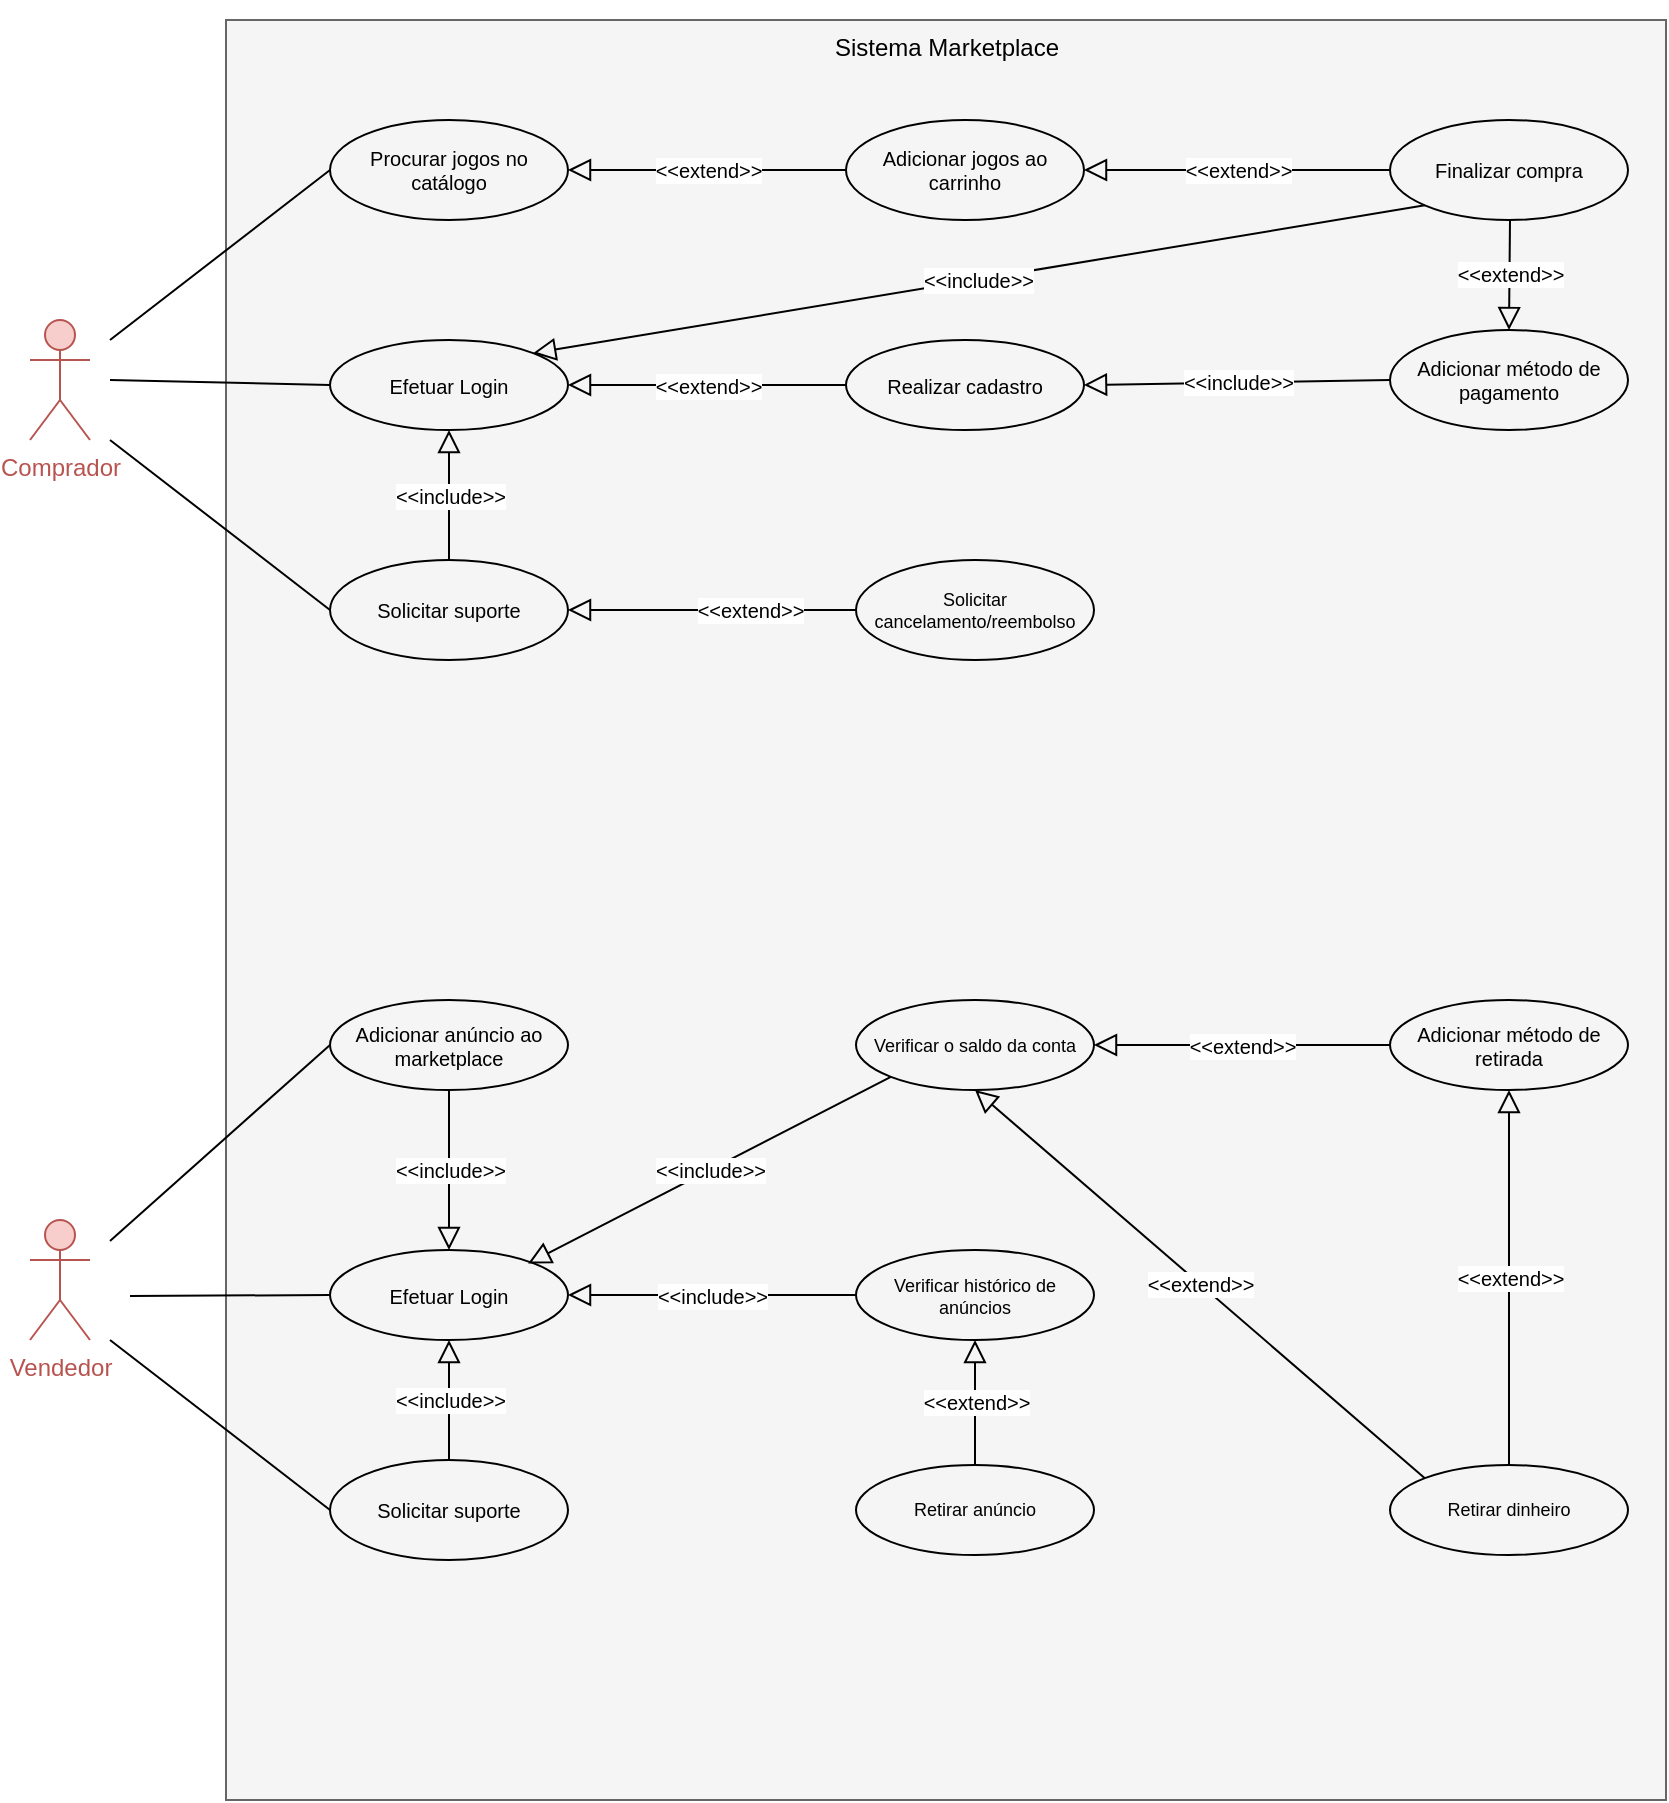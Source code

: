 <mxfile version="14.4.8" type="github">
  <diagram id="w3-QReaRDk8Zfa-0KLuc" name="Page-1">
    <mxGraphModel dx="981" dy="526" grid="1" gridSize="10" guides="1" tooltips="1" connect="1" arrows="1" fold="1" page="1" pageScale="1" pageWidth="827" pageHeight="1169" math="0" shadow="0">
      <root>
        <mxCell id="0" />
        <mxCell id="1" parent="0" />
        <mxCell id="aD-EjDodzpd9pSaTOs2d-1" value="" style="html=1;fillColor=#f5f5f5;strokeColor=#666666;fontColor=#333333;align=center;" vertex="1" parent="1">
          <mxGeometry x="168" y="40" width="720" height="890" as="geometry" />
        </mxCell>
        <mxCell id="aD-EjDodzpd9pSaTOs2d-2" value="&lt;font color=&quot;#b85450&quot;&gt;Comprador&lt;/font&gt;" style="shape=umlActor;verticalLabelPosition=bottom;verticalAlign=top;html=1;strokeColor=#b85450;fillColor=#f8cecc;" vertex="1" parent="1">
          <mxGeometry x="70" y="190" width="30" height="60" as="geometry" />
        </mxCell>
        <mxCell id="aD-EjDodzpd9pSaTOs2d-3" value="&lt;font style=&quot;font-size: 12px ; font-weight: normal&quot;&gt;Sistema Marketplace&lt;/font&gt;" style="text;strokeColor=none;fillColor=none;html=1;fontSize=24;fontStyle=1;verticalAlign=middle;align=center;" vertex="1" parent="1">
          <mxGeometry x="478" y="30" width="100" height="40" as="geometry" />
        </mxCell>
        <mxCell id="aD-EjDodzpd9pSaTOs2d-6" value="&lt;font style=&quot;font-size: 10px;&quot;&gt;Procurar jogos no catálogo&lt;/font&gt;" style="ellipse;whiteSpace=wrap;html=1;fillColor=none;fontSize=10;spacing=2;" vertex="1" parent="1">
          <mxGeometry x="220" y="90" width="119" height="50" as="geometry" />
        </mxCell>
        <mxCell id="aD-EjDodzpd9pSaTOs2d-7" value="" style="endArrow=none;html=1;entryX=0;entryY=0.5;entryDx=0;entryDy=0;" edge="1" parent="1" target="aD-EjDodzpd9pSaTOs2d-6">
          <mxGeometry width="50" height="50" relative="1" as="geometry">
            <mxPoint x="110" y="200" as="sourcePoint" />
            <mxPoint x="470" y="230" as="targetPoint" />
          </mxGeometry>
        </mxCell>
        <mxCell id="aD-EjDodzpd9pSaTOs2d-8" value="&lt;font style=&quot;font-size: 10px;&quot;&gt;Efetuar Login&lt;/font&gt;" style="ellipse;whiteSpace=wrap;html=1;fillColor=none;fontSize=10;spacing=2;" vertex="1" parent="1">
          <mxGeometry x="220" y="200" width="119" height="45" as="geometry" />
        </mxCell>
        <mxCell id="aD-EjDodzpd9pSaTOs2d-10" value="" style="endArrow=none;html=1;entryX=0;entryY=0.5;entryDx=0;entryDy=0;" edge="1" parent="1" target="aD-EjDodzpd9pSaTOs2d-8">
          <mxGeometry width="50" height="50" relative="1" as="geometry">
            <mxPoint x="110" y="220" as="sourcePoint" />
            <mxPoint x="200" y="210" as="targetPoint" />
          </mxGeometry>
        </mxCell>
        <mxCell id="aD-EjDodzpd9pSaTOs2d-12" value="Solicitar suporte" style="ellipse;whiteSpace=wrap;html=1;fillColor=none;fontSize=10;spacing=2;" vertex="1" parent="1">
          <mxGeometry x="220" y="310" width="119" height="50" as="geometry" />
        </mxCell>
        <mxCell id="aD-EjDodzpd9pSaTOs2d-13" value="" style="endArrow=none;html=1;entryX=0;entryY=0.5;entryDx=0;entryDy=0;" edge="1" parent="1" target="aD-EjDodzpd9pSaTOs2d-12">
          <mxGeometry width="50" height="50" relative="1" as="geometry">
            <mxPoint x="110" y="250" as="sourcePoint" />
            <mxPoint x="230" y="230" as="targetPoint" />
          </mxGeometry>
        </mxCell>
        <mxCell id="aD-EjDodzpd9pSaTOs2d-14" value="&lt;font style=&quot;font-size: 10px;&quot;&gt;Realizar cadastro&lt;/font&gt;" style="ellipse;whiteSpace=wrap;html=1;fillColor=none;fontSize=10;spacing=2;" vertex="1" parent="1">
          <mxGeometry x="478" y="200" width="119" height="45" as="geometry" />
        </mxCell>
        <mxCell id="aD-EjDodzpd9pSaTOs2d-16" value="&lt;font style=&quot;font-size: 10px&quot;&gt;&amp;lt;&amp;lt;extend&amp;gt;&amp;gt;&lt;/font&gt;" style="endArrow=block;endSize=9;endFill=0;html=1;exitX=0;exitY=0.5;exitDx=0;exitDy=0;entryX=1;entryY=0.5;entryDx=0;entryDy=0;" edge="1" parent="1" source="aD-EjDodzpd9pSaTOs2d-14" target="aD-EjDodzpd9pSaTOs2d-8">
          <mxGeometry width="160" relative="1" as="geometry">
            <mxPoint x="380" y="330" as="sourcePoint" />
            <mxPoint x="540" y="330" as="targetPoint" />
          </mxGeometry>
        </mxCell>
        <mxCell id="aD-EjDodzpd9pSaTOs2d-20" value="&lt;font style=&quot;font-size: 10px;&quot;&gt;Adicionar jogos ao carrinho&lt;/font&gt;" style="ellipse;whiteSpace=wrap;html=1;fillColor=none;fontSize=10;spacing=2;" vertex="1" parent="1">
          <mxGeometry x="478" y="90" width="119" height="50" as="geometry" />
        </mxCell>
        <mxCell id="aD-EjDodzpd9pSaTOs2d-21" value="&lt;font style=&quot;font-size: 10px;&quot;&gt;Finalizar compra&lt;/font&gt;" style="ellipse;whiteSpace=wrap;html=1;fillColor=none;fontSize=10;spacing=2;" vertex="1" parent="1">
          <mxGeometry x="750" y="90" width="119" height="50" as="geometry" />
        </mxCell>
        <mxCell id="aD-EjDodzpd9pSaTOs2d-22" value="&lt;font style=&quot;font-size: 10px&quot;&gt;&amp;lt;&amp;lt;extend&amp;gt;&amp;gt;&lt;/font&gt;" style="endArrow=block;endSize=9;endFill=0;html=1;exitX=0;exitY=0.5;exitDx=0;exitDy=0;entryX=1;entryY=0.5;entryDx=0;entryDy=0;" edge="1" parent="1" source="aD-EjDodzpd9pSaTOs2d-20" target="aD-EjDodzpd9pSaTOs2d-6">
          <mxGeometry width="160" relative="1" as="geometry">
            <mxPoint x="440.0" y="232.5" as="sourcePoint" />
            <mxPoint x="330" y="232.5" as="targetPoint" />
          </mxGeometry>
        </mxCell>
        <mxCell id="aD-EjDodzpd9pSaTOs2d-23" value="&lt;font style=&quot;font-size: 10px&quot;&gt;&amp;lt;&amp;lt;extend&amp;gt;&amp;gt;&lt;/font&gt;" style="endArrow=block;endSize=9;endFill=0;html=1;exitX=0;exitY=0.5;exitDx=0;exitDy=0;entryX=1;entryY=0.5;entryDx=0;entryDy=0;" edge="1" parent="1" source="aD-EjDodzpd9pSaTOs2d-21" target="aD-EjDodzpd9pSaTOs2d-20">
          <mxGeometry width="160" relative="1" as="geometry">
            <mxPoint x="530.0" y="114.71" as="sourcePoint" />
            <mxPoint x="640.0" y="114.71" as="targetPoint" />
          </mxGeometry>
        </mxCell>
        <mxCell id="aD-EjDodzpd9pSaTOs2d-25" value="&lt;font style=&quot;font-size: 10px&quot;&gt;&amp;lt;&amp;lt;include&amp;gt;&amp;gt;&lt;/font&gt;" style="endArrow=block;endSize=9;endFill=0;html=1;exitX=0;exitY=1;exitDx=0;exitDy=0;entryX=1;entryY=0;entryDx=0;entryDy=0;" edge="1" parent="1" source="aD-EjDodzpd9pSaTOs2d-21" target="aD-EjDodzpd9pSaTOs2d-8">
          <mxGeometry width="160" relative="1" as="geometry">
            <mxPoint x="440.0" y="232.5" as="sourcePoint" />
            <mxPoint x="330" y="232.5" as="targetPoint" />
          </mxGeometry>
        </mxCell>
        <mxCell id="aD-EjDodzpd9pSaTOs2d-26" value="&lt;font style=&quot;font-size: 10px&quot;&gt;&amp;lt;&amp;lt;include&amp;gt;&amp;gt;&lt;/font&gt;" style="endArrow=block;endSize=9;endFill=0;html=1;exitX=0.5;exitY=0;exitDx=0;exitDy=0;entryX=0.5;entryY=1;entryDx=0;entryDy=0;" edge="1" parent="1" source="aD-EjDodzpd9pSaTOs2d-12" target="aD-EjDodzpd9pSaTOs2d-8">
          <mxGeometry width="160" relative="1" as="geometry">
            <mxPoint x="700" y="150" as="sourcePoint" />
            <mxPoint x="280" y="210" as="targetPoint" />
          </mxGeometry>
        </mxCell>
        <mxCell id="aD-EjDodzpd9pSaTOs2d-27" value="&lt;font style=&quot;font-size: 9px;&quot;&gt;Solicitar cancelamento/reembolso&lt;/font&gt;" style="ellipse;whiteSpace=wrap;html=1;fillColor=none;fontSize=9;spacing=2;" vertex="1" parent="1">
          <mxGeometry x="483" y="310" width="119" height="50" as="geometry" />
        </mxCell>
        <mxCell id="aD-EjDodzpd9pSaTOs2d-28" value="&lt;font style=&quot;font-size: 10px&quot;&gt;&amp;lt;&amp;lt;extend&amp;gt;&amp;gt;&lt;/font&gt;" style="endArrow=block;endSize=9;endFill=0;html=1;exitX=0;exitY=0.5;exitDx=0;exitDy=0;entryX=1;entryY=0.5;entryDx=0;entryDy=0;" edge="1" parent="1" source="aD-EjDodzpd9pSaTOs2d-27" target="aD-EjDodzpd9pSaTOs2d-12">
          <mxGeometry x="-0.264" width="160" relative="1" as="geometry">
            <mxPoint x="488" y="232.5" as="sourcePoint" />
            <mxPoint x="349" y="232.5" as="targetPoint" />
            <mxPoint as="offset" />
          </mxGeometry>
        </mxCell>
        <mxCell id="aD-EjDodzpd9pSaTOs2d-29" value="Adicionar método de pagamento" style="ellipse;whiteSpace=wrap;html=1;fillColor=none;fontSize=10;spacing=2;" vertex="1" parent="1">
          <mxGeometry x="750" y="195" width="119" height="50" as="geometry" />
        </mxCell>
        <mxCell id="aD-EjDodzpd9pSaTOs2d-31" value="&lt;font style=&quot;font-size: 10px&quot;&gt;&amp;lt;&amp;lt;include&amp;gt;&amp;gt;&lt;/font&gt;" style="endArrow=block;endSize=9;endFill=0;html=1;exitX=0;exitY=0.5;exitDx=0;exitDy=0;entryX=1;entryY=0.5;entryDx=0;entryDy=0;" edge="1" parent="1" source="aD-EjDodzpd9pSaTOs2d-29" target="aD-EjDodzpd9pSaTOs2d-14">
          <mxGeometry width="160" relative="1" as="geometry">
            <mxPoint x="542.16" y="430.0" as="sourcePoint" />
            <mxPoint x="542.16" y="365" as="targetPoint" />
          </mxGeometry>
        </mxCell>
        <mxCell id="aD-EjDodzpd9pSaTOs2d-32" value="&lt;font style=&quot;font-size: 10px&quot;&gt;&amp;lt;&amp;lt;extend&amp;gt;&amp;gt;&lt;/font&gt;" style="endArrow=block;endSize=9;endFill=0;html=1;entryX=0.5;entryY=0;entryDx=0;entryDy=0;" edge="1" parent="1" target="aD-EjDodzpd9pSaTOs2d-29">
          <mxGeometry width="160" relative="1" as="geometry">
            <mxPoint x="810" y="140" as="sourcePoint" />
            <mxPoint x="607.0" y="125" as="targetPoint" />
          </mxGeometry>
        </mxCell>
        <mxCell id="aD-EjDodzpd9pSaTOs2d-33" value="&lt;font&gt;Vendedor&lt;/font&gt;" style="shape=umlActor;verticalLabelPosition=bottom;verticalAlign=top;html=1;fillColor=#f8cecc;strokeColor=#b85450;fontColor=#B85450;" vertex="1" parent="1">
          <mxGeometry x="70" y="640" width="30" height="60" as="geometry" />
        </mxCell>
        <mxCell id="aD-EjDodzpd9pSaTOs2d-36" value="&lt;font style=&quot;font-size: 10px;&quot;&gt;Efetuar Login&lt;/font&gt;" style="ellipse;whiteSpace=wrap;html=1;fillColor=none;fontSize=10;spacing=2;" vertex="1" parent="1">
          <mxGeometry x="220" y="655" width="119" height="45" as="geometry" />
        </mxCell>
        <mxCell id="aD-EjDodzpd9pSaTOs2d-37" value="Solicitar suporte" style="ellipse;whiteSpace=wrap;html=1;fillColor=none;fontSize=10;spacing=2;" vertex="1" parent="1">
          <mxGeometry x="220" y="760" width="119" height="50" as="geometry" />
        </mxCell>
        <mxCell id="aD-EjDodzpd9pSaTOs2d-38" value="&lt;font style=&quot;font-size: 10px&quot;&gt;&amp;lt;&amp;lt;include&amp;gt;&amp;gt;&lt;/font&gt;" style="endArrow=block;endSize=9;endFill=0;html=1;exitX=0.5;exitY=0;exitDx=0;exitDy=0;entryX=0.5;entryY=1;entryDx=0;entryDy=0;" edge="1" parent="1" source="aD-EjDodzpd9pSaTOs2d-37" target="aD-EjDodzpd9pSaTOs2d-36">
          <mxGeometry width="160" relative="1" as="geometry">
            <mxPoint x="700" y="600" as="sourcePoint" />
            <mxPoint x="280" y="695" as="targetPoint" />
          </mxGeometry>
        </mxCell>
        <mxCell id="aD-EjDodzpd9pSaTOs2d-39" value="" style="endArrow=none;html=1;entryX=0;entryY=0.5;entryDx=0;entryDy=0;" edge="1" parent="1">
          <mxGeometry width="50" height="50" relative="1" as="geometry">
            <mxPoint x="110" y="700" as="sourcePoint" />
            <mxPoint x="220" y="785" as="targetPoint" />
          </mxGeometry>
        </mxCell>
        <mxCell id="aD-EjDodzpd9pSaTOs2d-40" value="" style="endArrow=none;html=1;entryX=0;entryY=0.5;entryDx=0;entryDy=0;" edge="1" parent="1" target="aD-EjDodzpd9pSaTOs2d-36">
          <mxGeometry width="50" height="50" relative="1" as="geometry">
            <mxPoint x="120" y="678" as="sourcePoint" />
            <mxPoint x="230" y="795" as="targetPoint" />
          </mxGeometry>
        </mxCell>
        <mxCell id="aD-EjDodzpd9pSaTOs2d-43" value="&lt;font style=&quot;font-size: 10px&quot;&gt;Adicionar anúncio ao marketplace&lt;/font&gt;" style="ellipse;whiteSpace=wrap;html=1;fillColor=none;fontSize=10;spacing=2;" vertex="1" parent="1">
          <mxGeometry x="220" y="530" width="119" height="45" as="geometry" />
        </mxCell>
        <mxCell id="aD-EjDodzpd9pSaTOs2d-47" value="" style="endArrow=none;html=1;entryX=0;entryY=0.5;entryDx=0;entryDy=0;" edge="1" parent="1" target="aD-EjDodzpd9pSaTOs2d-43">
          <mxGeometry width="50" height="50" relative="1" as="geometry">
            <mxPoint x="110" y="650.5" as="sourcePoint" />
            <mxPoint x="210.0" y="650" as="targetPoint" />
          </mxGeometry>
        </mxCell>
        <mxCell id="aD-EjDodzpd9pSaTOs2d-48" value="&lt;font style=&quot;font-size: 10px&quot;&gt;&amp;lt;&amp;lt;include&amp;gt;&amp;gt;&lt;/font&gt;" style="endArrow=block;endSize=9;endFill=0;html=1;exitX=0.5;exitY=1;exitDx=0;exitDy=0;entryX=0.5;entryY=0;entryDx=0;entryDy=0;" edge="1" parent="1" source="aD-EjDodzpd9pSaTOs2d-43" target="aD-EjDodzpd9pSaTOs2d-36">
          <mxGeometry width="160" relative="1" as="geometry">
            <mxPoint x="279.25" y="650" as="sourcePoint" />
            <mxPoint x="279.75" y="585" as="targetPoint" />
          </mxGeometry>
        </mxCell>
        <mxCell id="aD-EjDodzpd9pSaTOs2d-49" value="&lt;font style=&quot;font-size: 9px&quot;&gt;Verificar histórico de anúncios&lt;/font&gt;" style="ellipse;whiteSpace=wrap;html=1;fillColor=none;fontSize=9;spacing=2;" vertex="1" parent="1">
          <mxGeometry x="483" y="655" width="119" height="45" as="geometry" />
        </mxCell>
        <mxCell id="aD-EjDodzpd9pSaTOs2d-52" value="&lt;font style=&quot;font-size: 10px&quot;&gt;&amp;lt;&amp;lt;include&amp;gt;&amp;gt;&lt;/font&gt;" style="endArrow=block;endSize=9;endFill=0;html=1;exitX=0;exitY=0.5;exitDx=0;exitDy=0;entryX=1;entryY=0.5;entryDx=0;entryDy=0;" edge="1" parent="1" source="aD-EjDodzpd9pSaTOs2d-49" target="aD-EjDodzpd9pSaTOs2d-36">
          <mxGeometry width="160" relative="1" as="geometry">
            <mxPoint x="349" y="562.5" as="sourcePoint" />
            <mxPoint x="439.5" y="657.5" as="targetPoint" />
          </mxGeometry>
        </mxCell>
        <mxCell id="aD-EjDodzpd9pSaTOs2d-55" value="&lt;font style=&quot;font-size: 9px&quot;&gt;Verificar o saldo da conta&lt;/font&gt;" style="ellipse;whiteSpace=wrap;html=1;fillColor=none;fontSize=9;spacing=2;" vertex="1" parent="1">
          <mxGeometry x="483" y="530" width="119" height="45" as="geometry" />
        </mxCell>
        <mxCell id="aD-EjDodzpd9pSaTOs2d-56" value="&lt;font style=&quot;font-size: 10px&quot;&gt;&amp;lt;&amp;lt;include&amp;gt;&amp;gt;&lt;/font&gt;" style="endArrow=block;endSize=9;endFill=0;html=1;exitX=0;exitY=1;exitDx=0;exitDy=0;entryX=0.832;entryY=0.151;entryDx=0;entryDy=0;entryPerimeter=0;" edge="1" parent="1" source="aD-EjDodzpd9pSaTOs2d-55" target="aD-EjDodzpd9pSaTOs2d-36">
          <mxGeometry width="160" relative="1" as="geometry">
            <mxPoint x="493.0" y="687.5" as="sourcePoint" />
            <mxPoint x="349.0" y="687.5" as="targetPoint" />
          </mxGeometry>
        </mxCell>
        <mxCell id="aD-EjDodzpd9pSaTOs2d-57" value="Adicionar método de retirada" style="ellipse;whiteSpace=wrap;html=1;fillColor=none;fontSize=10;spacing=2;" vertex="1" parent="1">
          <mxGeometry x="750" y="530" width="119" height="45" as="geometry" />
        </mxCell>
        <mxCell id="aD-EjDodzpd9pSaTOs2d-58" value="&lt;font style=&quot;font-size: 10px&quot;&gt;&amp;lt;&amp;lt;extend&amp;gt;&amp;gt;&lt;/font&gt;" style="endArrow=block;endSize=9;endFill=0;html=1;exitX=0;exitY=0.5;exitDx=0;exitDy=0;entryX=1;entryY=0.5;entryDx=0;entryDy=0;" edge="1" parent="1" source="aD-EjDodzpd9pSaTOs2d-57" target="aD-EjDodzpd9pSaTOs2d-55">
          <mxGeometry width="160" relative="1" as="geometry">
            <mxPoint x="750.001" y="550.003" as="sourcePoint" />
            <mxPoint x="568.758" y="643.455" as="targetPoint" />
          </mxGeometry>
        </mxCell>
        <mxCell id="aD-EjDodzpd9pSaTOs2d-59" value="Retirar dinheiro" style="ellipse;whiteSpace=wrap;html=1;fillColor=none;fontSize=9;spacing=2;" vertex="1" parent="1">
          <mxGeometry x="750" y="762.5" width="119" height="45" as="geometry" />
        </mxCell>
        <mxCell id="aD-EjDodzpd9pSaTOs2d-60" value="&lt;font style=&quot;font-size: 10px&quot;&gt;&amp;lt;&amp;lt;extend&amp;gt;&amp;gt;&lt;/font&gt;" style="endArrow=block;endSize=9;endFill=0;html=1;exitX=0.5;exitY=0;exitDx=0;exitDy=0;entryX=0.5;entryY=1;entryDx=0;entryDy=0;" edge="1" parent="1" source="aD-EjDodzpd9pSaTOs2d-59" target="aD-EjDodzpd9pSaTOs2d-57">
          <mxGeometry width="160" relative="1" as="geometry">
            <mxPoint x="760.0" y="562.5" as="sourcePoint" />
            <mxPoint x="612.0" y="562.5" as="targetPoint" />
          </mxGeometry>
        </mxCell>
        <mxCell id="aD-EjDodzpd9pSaTOs2d-62" value="&lt;font style=&quot;font-size: 10px&quot;&gt;&amp;lt;&amp;lt;extend&amp;gt;&amp;gt;&lt;/font&gt;" style="endArrow=block;endSize=9;endFill=0;html=1;exitX=0;exitY=0;exitDx=0;exitDy=0;entryX=0.5;entryY=1;entryDx=0;entryDy=0;" edge="1" parent="1" source="aD-EjDodzpd9pSaTOs2d-59" target="aD-EjDodzpd9pSaTOs2d-55">
          <mxGeometry width="160" relative="1" as="geometry">
            <mxPoint x="819.5" y="772.5" as="sourcePoint" />
            <mxPoint x="819.5" y="585" as="targetPoint" />
          </mxGeometry>
        </mxCell>
        <mxCell id="aD-EjDodzpd9pSaTOs2d-63" value="&lt;font style=&quot;font-size: 9px&quot;&gt;Retirar anúncio&lt;/font&gt;" style="ellipse;whiteSpace=wrap;html=1;fillColor=none;fontSize=9;spacing=2;" vertex="1" parent="1">
          <mxGeometry x="483" y="762.5" width="119" height="45" as="geometry" />
        </mxCell>
        <mxCell id="aD-EjDodzpd9pSaTOs2d-64" value="&lt;font style=&quot;font-size: 10px&quot;&gt;&amp;lt;&amp;lt;extend&amp;gt;&amp;gt;&lt;/font&gt;" style="endArrow=block;endSize=9;endFill=0;html=1;exitX=0.5;exitY=0;exitDx=0;exitDy=0;entryX=0.5;entryY=1;entryDx=0;entryDy=0;" edge="1" parent="1" source="aD-EjDodzpd9pSaTOs2d-63" target="aD-EjDodzpd9pSaTOs2d-49">
          <mxGeometry width="160" relative="1" as="geometry">
            <mxPoint x="777.251" y="779.157" as="sourcePoint" />
            <mxPoint x="552.5" y="585" as="targetPoint" />
          </mxGeometry>
        </mxCell>
      </root>
    </mxGraphModel>
  </diagram>
</mxfile>
